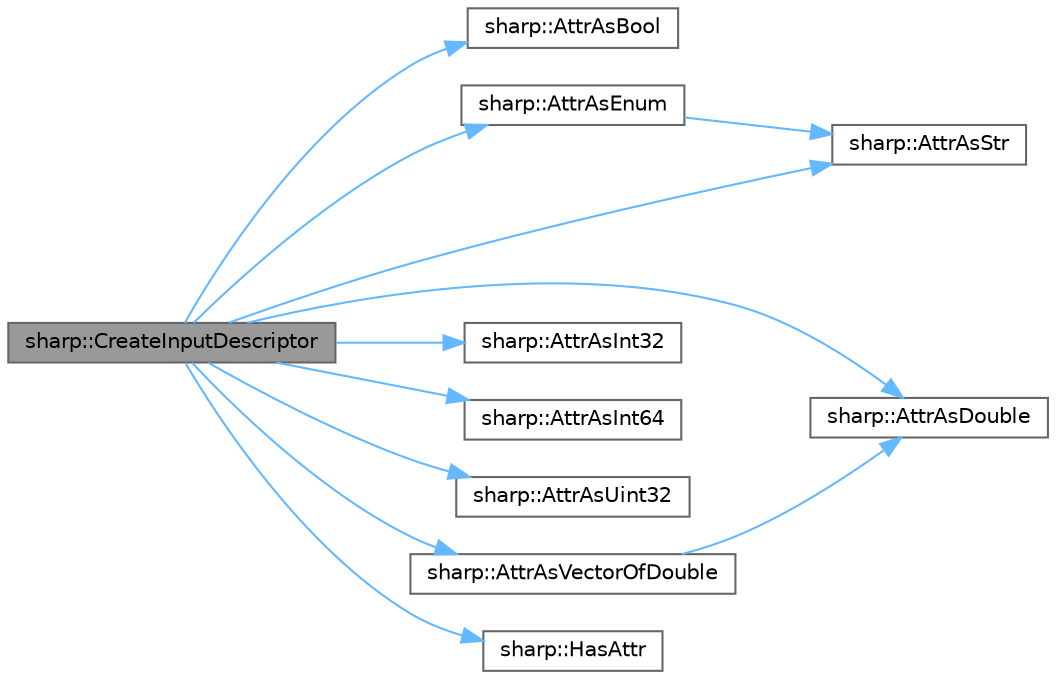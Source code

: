 digraph "sharp::CreateInputDescriptor"
{
 // LATEX_PDF_SIZE
  bgcolor="transparent";
  edge [fontname=Helvetica,fontsize=10,labelfontname=Helvetica,labelfontsize=10];
  node [fontname=Helvetica,fontsize=10,shape=box,height=0.2,width=0.4];
  rankdir="LR";
  Node1 [id="Node000001",label="sharp::CreateInputDescriptor",height=0.2,width=0.4,color="gray40", fillcolor="grey60", style="filled", fontcolor="black",tooltip=" "];
  Node1 -> Node2 [id="edge1_Node000001_Node000002",color="steelblue1",style="solid",tooltip=" "];
  Node2 [id="Node000002",label="sharp::AttrAsBool",height=0.2,width=0.4,color="grey40", fillcolor="white", style="filled",URL="$namespacesharp.html#af3817fce9af91130ae5fbb2dcde21def",tooltip=" "];
  Node1 -> Node3 [id="edge2_Node000001_Node000003",color="steelblue1",style="solid",tooltip=" "];
  Node3 [id="Node000003",label="sharp::AttrAsDouble",height=0.2,width=0.4,color="grey40", fillcolor="white", style="filled",URL="$namespacesharp.html#a1f77973c471508cfdd7ec85346d6ece6",tooltip=" "];
  Node1 -> Node4 [id="edge3_Node000001_Node000004",color="steelblue1",style="solid",tooltip=" "];
  Node4 [id="Node000004",label="sharp::AttrAsEnum",height=0.2,width=0.4,color="grey40", fillcolor="white", style="filled",URL="$namespacesharp.html#a042b4f0e6f24e4e06b0a3811fd87a83b",tooltip=" "];
  Node4 -> Node5 [id="edge4_Node000004_Node000005",color="steelblue1",style="solid",tooltip=" "];
  Node5 [id="Node000005",label="sharp::AttrAsStr",height=0.2,width=0.4,color="grey40", fillcolor="white", style="filled",URL="$namespacesharp.html#a01b7cd6f34c6e691c4155a1e6a6caf50",tooltip=" "];
  Node1 -> Node6 [id="edge5_Node000001_Node000006",color="steelblue1",style="solid",tooltip=" "];
  Node6 [id="Node000006",label="sharp::AttrAsInt32",height=0.2,width=0.4,color="grey40", fillcolor="white", style="filled",URL="$namespacesharp.html#ac9b50ef5d437de0e84dd325f78685e78",tooltip=" "];
  Node1 -> Node7 [id="edge6_Node000001_Node000007",color="steelblue1",style="solid",tooltip=" "];
  Node7 [id="Node000007",label="sharp::AttrAsInt64",height=0.2,width=0.4,color="grey40", fillcolor="white", style="filled",URL="$namespacesharp.html#aaadd45ae9050ebd2377017da15078f26",tooltip=" "];
  Node1 -> Node5 [id="edge7_Node000001_Node000005",color="steelblue1",style="solid",tooltip=" "];
  Node1 -> Node8 [id="edge8_Node000001_Node000008",color="steelblue1",style="solid",tooltip=" "];
  Node8 [id="Node000008",label="sharp::AttrAsUint32",height=0.2,width=0.4,color="grey40", fillcolor="white", style="filled",URL="$namespacesharp.html#aae0d3f5120185df56b4305a9d2b27297",tooltip=" "];
  Node1 -> Node9 [id="edge9_Node000001_Node000009",color="steelblue1",style="solid",tooltip=" "];
  Node9 [id="Node000009",label="sharp::AttrAsVectorOfDouble",height=0.2,width=0.4,color="grey40", fillcolor="white", style="filled",URL="$namespacesharp.html#afd48bb2b07087ce8a51ee9f92da689b9",tooltip=" "];
  Node9 -> Node3 [id="edge10_Node000009_Node000003",color="steelblue1",style="solid",tooltip=" "];
  Node1 -> Node10 [id="edge11_Node000001_Node000010",color="steelblue1",style="solid",tooltip=" "];
  Node10 [id="Node000010",label="sharp::HasAttr",height=0.2,width=0.4,color="grey40", fillcolor="white", style="filled",URL="$namespacesharp.html#a81cfee93c550fc7810df226b1828b0f0",tooltip=" "];
}
